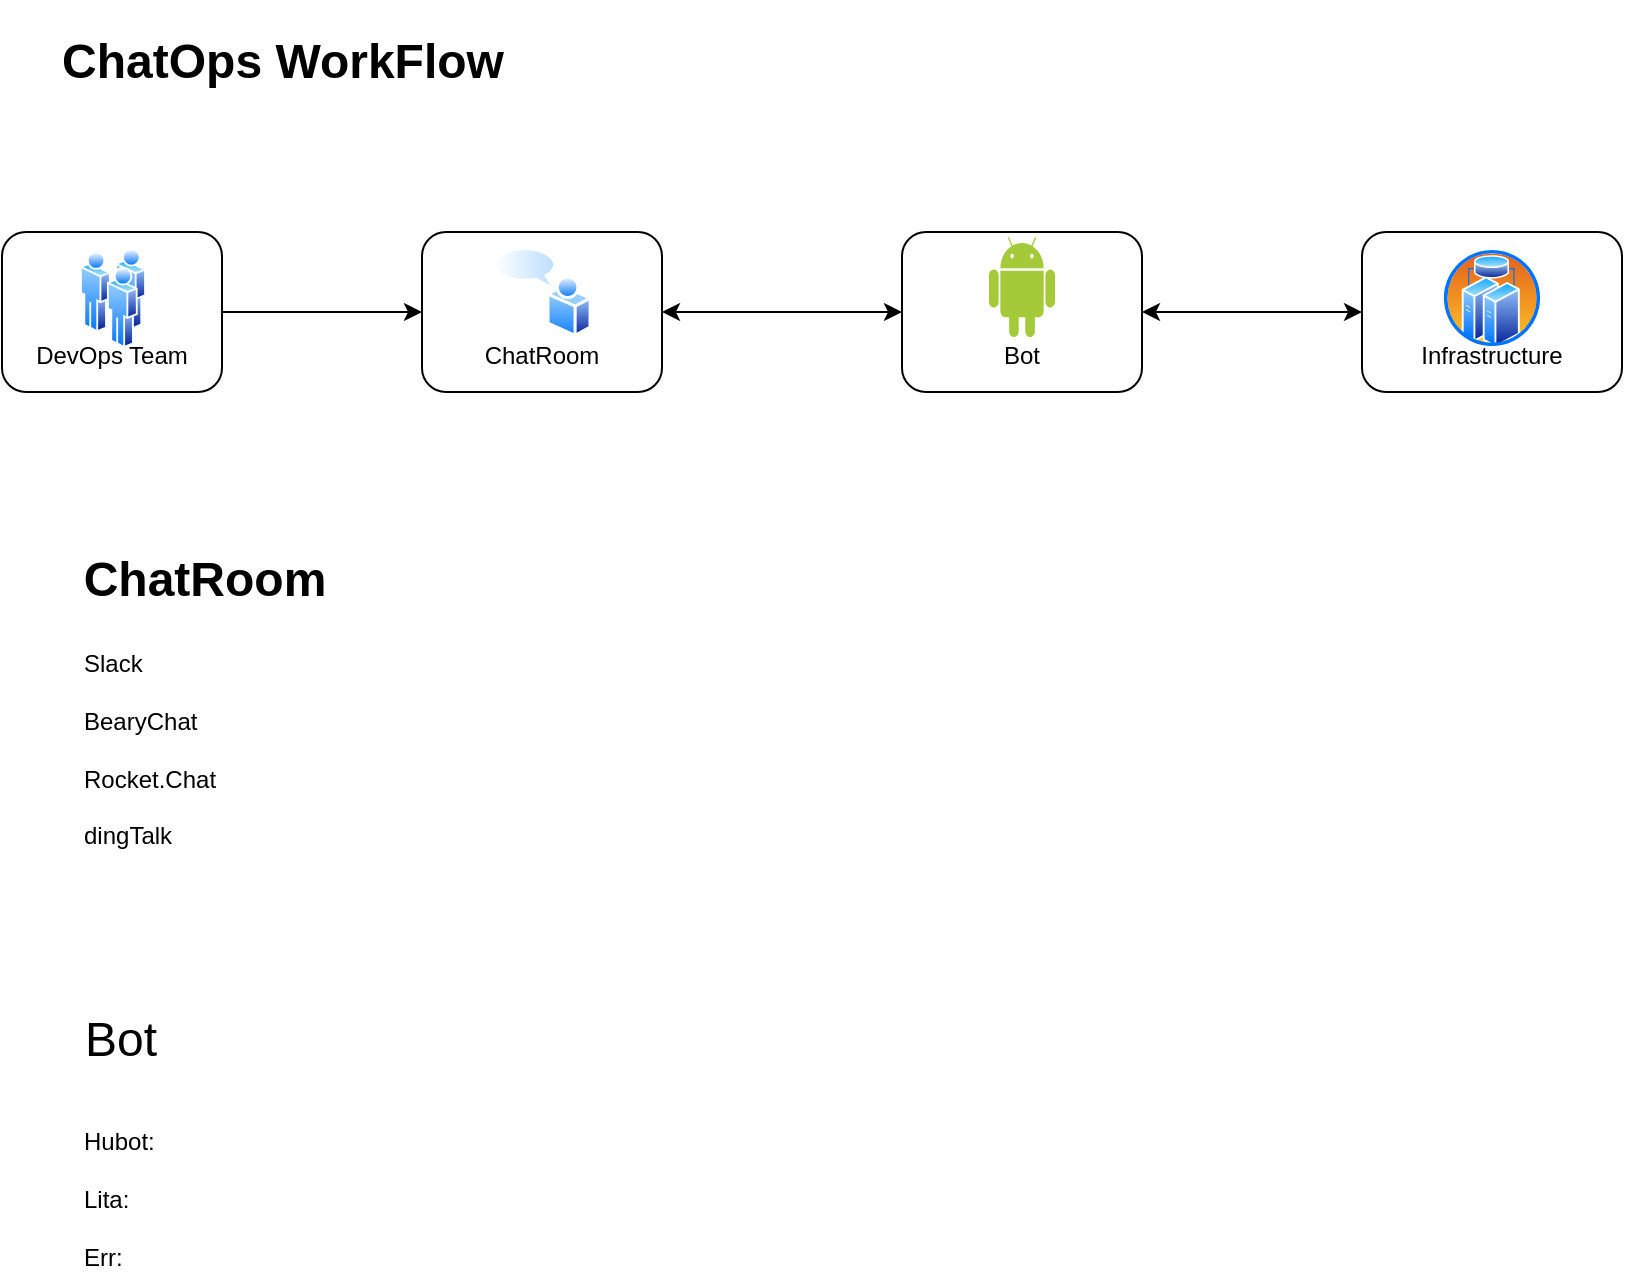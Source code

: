 <mxfile version="20.0.4" type="github">
  <diagram id="C5RBs43oDa-KdzZeNtuy" name="Page-1">
    <mxGraphModel dx="1146" dy="542" grid="1" gridSize="10" guides="1" tooltips="1" connect="1" arrows="1" fold="1" page="1" pageScale="1" pageWidth="827" pageHeight="1169" math="0" shadow="0">
      <root>
        <mxCell id="WIyWlLk6GJQsqaUBKTNV-0" />
        <mxCell id="WIyWlLk6GJQsqaUBKTNV-1" parent="WIyWlLk6GJQsqaUBKTNV-0" />
        <mxCell id="VKCGDPAT1vk8IowQwXdB-6" style="edgeStyle=orthogonalEdgeStyle;rounded=0;orthogonalLoop=1;jettySize=auto;html=1;" edge="1" parent="WIyWlLk6GJQsqaUBKTNV-1" source="WIyWlLk6GJQsqaUBKTNV-3" target="WIyWlLk6GJQsqaUBKTNV-7">
          <mxGeometry relative="1" as="geometry" />
        </mxCell>
        <mxCell id="WIyWlLk6GJQsqaUBKTNV-3" value="&lt;br&gt;&lt;br&gt;&lt;br&gt;DevOps Team" style="rounded=1;whiteSpace=wrap;html=1;fontSize=12;glass=0;strokeWidth=1;shadow=0;" parent="WIyWlLk6GJQsqaUBKTNV-1" vertex="1">
          <mxGeometry x="9" y="150" width="110" height="80" as="geometry" />
        </mxCell>
        <mxCell id="WIyWlLk6GJQsqaUBKTNV-7" value="&lt;br&gt;&lt;br&gt;&lt;br&gt;ChatRoom" style="rounded=1;whiteSpace=wrap;html=1;fontSize=12;glass=0;strokeWidth=1;shadow=0;" parent="WIyWlLk6GJQsqaUBKTNV-1" vertex="1">
          <mxGeometry x="219" y="150" width="120" height="80" as="geometry" />
        </mxCell>
        <mxCell id="WIyWlLk6GJQsqaUBKTNV-11" value="&lt;br&gt;&lt;br&gt;&lt;br&gt;Infrastructure" style="rounded=1;whiteSpace=wrap;html=1;fontSize=12;glass=0;strokeWidth=1;shadow=0;" parent="WIyWlLk6GJQsqaUBKTNV-1" vertex="1">
          <mxGeometry x="689" y="150" width="130" height="80" as="geometry" />
        </mxCell>
        <mxCell id="WIyWlLk6GJQsqaUBKTNV-12" value="&lt;br&gt;&lt;br&gt;&lt;br&gt;Bot" style="rounded=1;whiteSpace=wrap;html=1;fontSize=12;glass=0;strokeWidth=1;shadow=0;" parent="WIyWlLk6GJQsqaUBKTNV-1" vertex="1">
          <mxGeometry x="459" y="150" width="120" height="80" as="geometry" />
        </mxCell>
        <mxCell id="VKCGDPAT1vk8IowQwXdB-3" value="" style="endArrow=classic;startArrow=classic;html=1;rounded=0;entryX=0;entryY=0.5;entryDx=0;entryDy=0;" edge="1" parent="WIyWlLk6GJQsqaUBKTNV-1" source="WIyWlLk6GJQsqaUBKTNV-12" target="WIyWlLk6GJQsqaUBKTNV-11">
          <mxGeometry width="50" height="50" relative="1" as="geometry">
            <mxPoint x="499" y="290" as="sourcePoint" />
            <mxPoint x="549" y="240" as="targetPoint" />
          </mxGeometry>
        </mxCell>
        <mxCell id="VKCGDPAT1vk8IowQwXdB-5" value="" style="endArrow=classic;startArrow=classic;html=1;rounded=0;entryX=0;entryY=0.5;entryDx=0;entryDy=0;" edge="1" parent="WIyWlLk6GJQsqaUBKTNV-1" source="WIyWlLk6GJQsqaUBKTNV-7" target="WIyWlLk6GJQsqaUBKTNV-12">
          <mxGeometry width="50" height="50" relative="1" as="geometry">
            <mxPoint x="329" y="159.5" as="sourcePoint" />
            <mxPoint x="399" y="159.5" as="targetPoint" />
          </mxGeometry>
        </mxCell>
        <mxCell id="VKCGDPAT1vk8IowQwXdB-7" value="&lt;h1&gt;&lt;font style=&quot;font-size: 24px;&quot;&gt;ChatOps WorkFlow&lt;/font&gt;&lt;/h1&gt;" style="text;html=1;strokeColor=none;fillColor=none;align=center;verticalAlign=middle;whiteSpace=wrap;rounded=0;" vertex="1" parent="WIyWlLk6GJQsqaUBKTNV-1">
          <mxGeometry x="19" y="50" width="261" height="30" as="geometry" />
        </mxCell>
        <mxCell id="VKCGDPAT1vk8IowQwXdB-13" value="" style="aspect=fixed;perimeter=ellipsePerimeter;html=1;align=center;shadow=0;dashed=0;spacingTop=3;image;image=img/lib/active_directory/community_discussion.svg;fontSize=24;" vertex="1" parent="WIyWlLk6GJQsqaUBKTNV-1">
          <mxGeometry x="254" y="157.5" width="50" height="45" as="geometry" />
        </mxCell>
        <mxCell id="VKCGDPAT1vk8IowQwXdB-19" value="" style="aspect=fixed;perimeter=ellipsePerimeter;html=1;align=center;shadow=0;dashed=0;spacingTop=3;image;image=img/lib/active_directory/users.svg;fontSize=24;" vertex="1" parent="WIyWlLk6GJQsqaUBKTNV-1">
          <mxGeometry x="48" y="158" width="33" height="50" as="geometry" />
        </mxCell>
        <mxCell id="VKCGDPAT1vk8IowQwXdB-21" value="" style="aspect=fixed;perimeter=ellipsePerimeter;html=1;align=center;shadow=0;dashed=0;spacingTop=3;image;image=img/lib/active_directory/cluster_server.svg;fontSize=24;" vertex="1" parent="WIyWlLk6GJQsqaUBKTNV-1">
          <mxGeometry x="729" y="158" width="50" height="50" as="geometry" />
        </mxCell>
        <mxCell id="VKCGDPAT1vk8IowQwXdB-22" value="" style="dashed=0;outlineConnect=0;html=1;align=center;labelPosition=center;verticalLabelPosition=bottom;verticalAlign=top;shape=mxgraph.weblogos.android;fillColor=#A4CA39;strokeColor=none;fontSize=24;" vertex="1" parent="WIyWlLk6GJQsqaUBKTNV-1">
          <mxGeometry x="502.5" y="152.5" width="33" height="50" as="geometry" />
        </mxCell>
        <mxCell id="VKCGDPAT1vk8IowQwXdB-23" value="&lt;h1&gt;&lt;font style=&quot;font-size: 24px;&quot;&gt;ChatRoom&lt;/font&gt;&lt;/h1&gt;" style="text;html=1;align=center;verticalAlign=middle;resizable=0;points=[];autosize=1;strokeColor=none;fillColor=none;fontSize=24;" vertex="1" parent="WIyWlLk6GJQsqaUBKTNV-1">
          <mxGeometry x="40" y="250" width="140" height="130" as="geometry" />
        </mxCell>
        <mxCell id="VKCGDPAT1vk8IowQwXdB-24" value="&lt;font style=&quot;font-size: 12px;&quot;&gt;Slack&lt;br&gt;BearyChat&lt;br&gt;Rocket.Chat&lt;br&gt;dingTalk&lt;/font&gt;" style="text;html=1;strokeColor=none;fillColor=none;align=left;verticalAlign=middle;whiteSpace=wrap;rounded=0;fontSize=24;" vertex="1" parent="WIyWlLk6GJQsqaUBKTNV-1">
          <mxGeometry x="48" y="350" width="82" height="110" as="geometry" />
        </mxCell>
        <mxCell id="VKCGDPAT1vk8IowQwXdB-25" value="&lt;h1&gt;&lt;span style=&quot;font-weight: 400;&quot;&gt;&lt;font style=&quot;font-size: 24px;&quot;&gt;Bot&lt;/font&gt;&lt;/span&gt;&lt;br&gt;&lt;/h1&gt;" style="text;html=1;align=center;verticalAlign=middle;resizable=0;points=[];autosize=1;strokeColor=none;fillColor=none;fontSize=24;" vertex="1" parent="WIyWlLk6GJQsqaUBKTNV-1">
          <mxGeometry x="38" y="480" width="60" height="130" as="geometry" />
        </mxCell>
        <mxCell id="VKCGDPAT1vk8IowQwXdB-26" value="&lt;font style=&quot;font-size: 12px;&quot;&gt;Hubot:&lt;br&gt;Lita:&lt;br&gt;Err:&lt;br&gt;&lt;/font&gt;" style="text;html=1;strokeColor=none;fillColor=none;align=left;verticalAlign=middle;whiteSpace=wrap;rounded=0;fontSize=24;" vertex="1" parent="WIyWlLk6GJQsqaUBKTNV-1">
          <mxGeometry x="48" y="590" width="72" height="80" as="geometry" />
        </mxCell>
      </root>
    </mxGraphModel>
  </diagram>
</mxfile>
